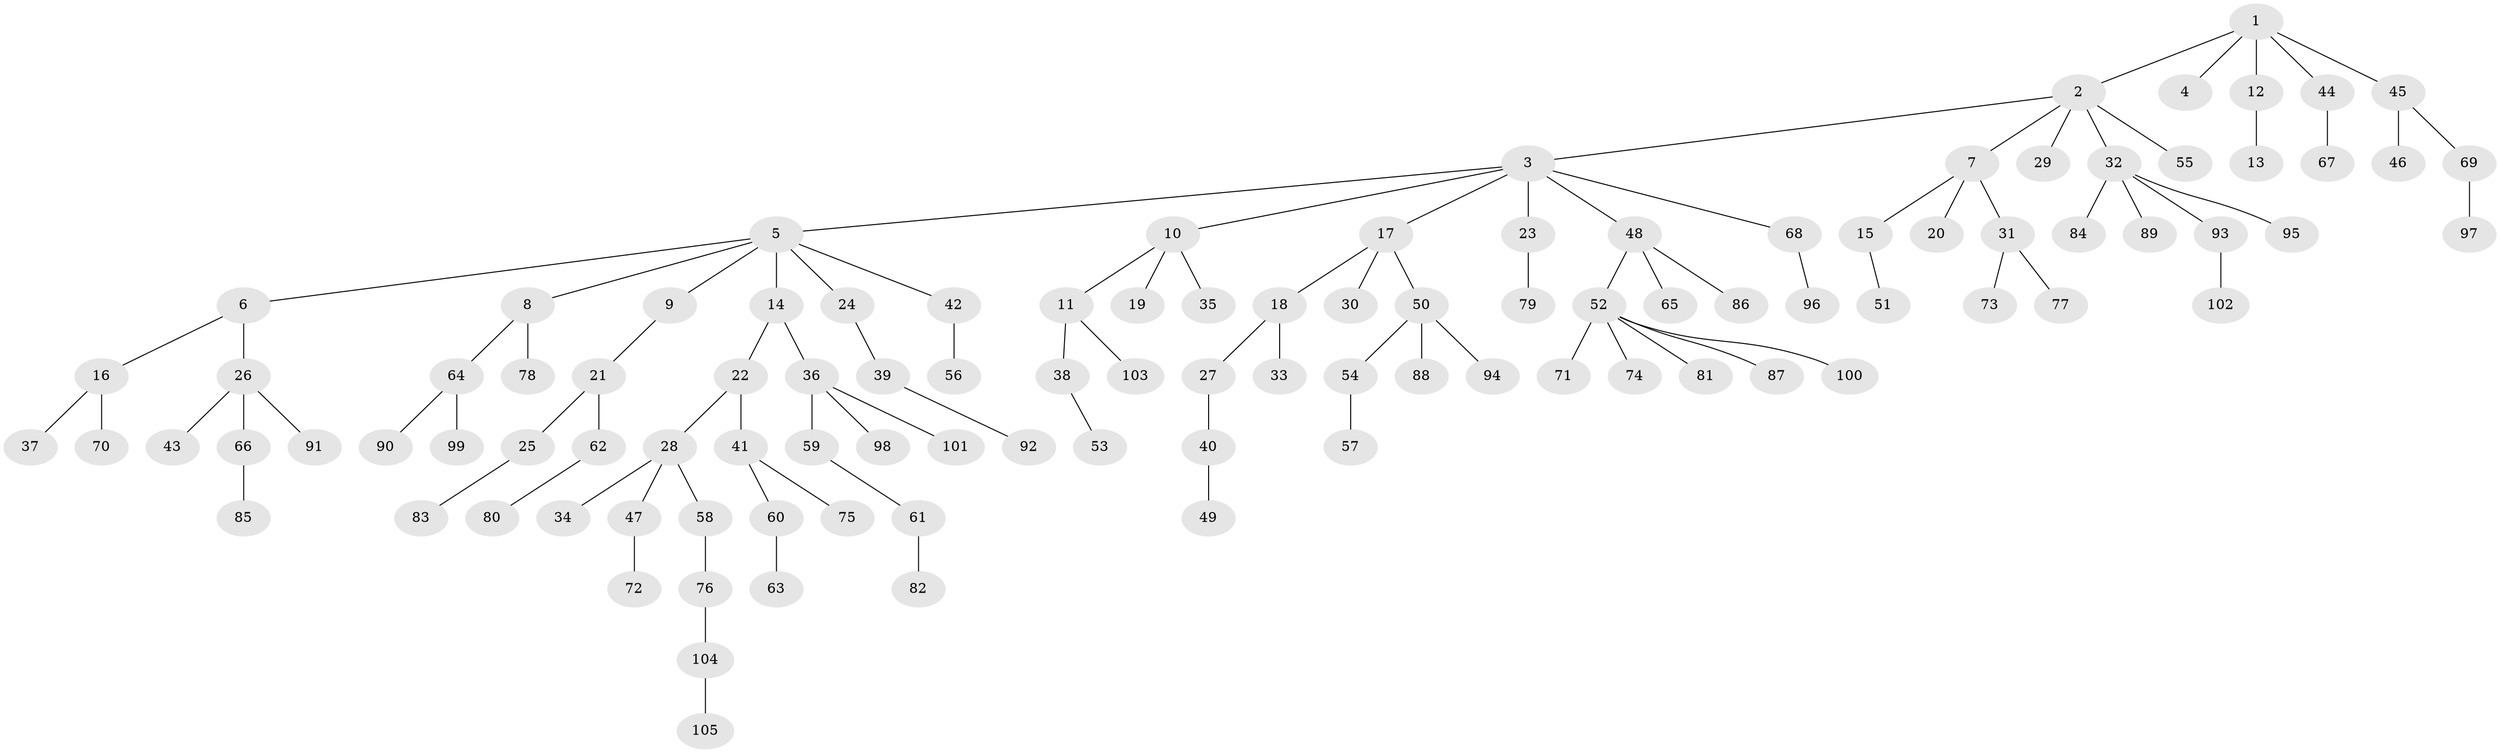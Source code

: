 // Generated by graph-tools (version 1.1) at 2025/02/03/09/25 03:02:27]
// undirected, 105 vertices, 104 edges
graph export_dot {
graph [start="1"]
  node [color=gray90,style=filled];
  1;
  2;
  3;
  4;
  5;
  6;
  7;
  8;
  9;
  10;
  11;
  12;
  13;
  14;
  15;
  16;
  17;
  18;
  19;
  20;
  21;
  22;
  23;
  24;
  25;
  26;
  27;
  28;
  29;
  30;
  31;
  32;
  33;
  34;
  35;
  36;
  37;
  38;
  39;
  40;
  41;
  42;
  43;
  44;
  45;
  46;
  47;
  48;
  49;
  50;
  51;
  52;
  53;
  54;
  55;
  56;
  57;
  58;
  59;
  60;
  61;
  62;
  63;
  64;
  65;
  66;
  67;
  68;
  69;
  70;
  71;
  72;
  73;
  74;
  75;
  76;
  77;
  78;
  79;
  80;
  81;
  82;
  83;
  84;
  85;
  86;
  87;
  88;
  89;
  90;
  91;
  92;
  93;
  94;
  95;
  96;
  97;
  98;
  99;
  100;
  101;
  102;
  103;
  104;
  105;
  1 -- 2;
  1 -- 4;
  1 -- 12;
  1 -- 44;
  1 -- 45;
  2 -- 3;
  2 -- 7;
  2 -- 29;
  2 -- 32;
  2 -- 55;
  3 -- 5;
  3 -- 10;
  3 -- 17;
  3 -- 23;
  3 -- 48;
  3 -- 68;
  5 -- 6;
  5 -- 8;
  5 -- 9;
  5 -- 14;
  5 -- 24;
  5 -- 42;
  6 -- 16;
  6 -- 26;
  7 -- 15;
  7 -- 20;
  7 -- 31;
  8 -- 64;
  8 -- 78;
  9 -- 21;
  10 -- 11;
  10 -- 19;
  10 -- 35;
  11 -- 38;
  11 -- 103;
  12 -- 13;
  14 -- 22;
  14 -- 36;
  15 -- 51;
  16 -- 37;
  16 -- 70;
  17 -- 18;
  17 -- 30;
  17 -- 50;
  18 -- 27;
  18 -- 33;
  21 -- 25;
  21 -- 62;
  22 -- 28;
  22 -- 41;
  23 -- 79;
  24 -- 39;
  25 -- 83;
  26 -- 43;
  26 -- 66;
  26 -- 91;
  27 -- 40;
  28 -- 34;
  28 -- 47;
  28 -- 58;
  31 -- 73;
  31 -- 77;
  32 -- 84;
  32 -- 89;
  32 -- 93;
  32 -- 95;
  36 -- 59;
  36 -- 98;
  36 -- 101;
  38 -- 53;
  39 -- 92;
  40 -- 49;
  41 -- 60;
  41 -- 75;
  42 -- 56;
  44 -- 67;
  45 -- 46;
  45 -- 69;
  47 -- 72;
  48 -- 52;
  48 -- 65;
  48 -- 86;
  50 -- 54;
  50 -- 88;
  50 -- 94;
  52 -- 71;
  52 -- 74;
  52 -- 81;
  52 -- 87;
  52 -- 100;
  54 -- 57;
  58 -- 76;
  59 -- 61;
  60 -- 63;
  61 -- 82;
  62 -- 80;
  64 -- 90;
  64 -- 99;
  66 -- 85;
  68 -- 96;
  69 -- 97;
  76 -- 104;
  93 -- 102;
  104 -- 105;
}
